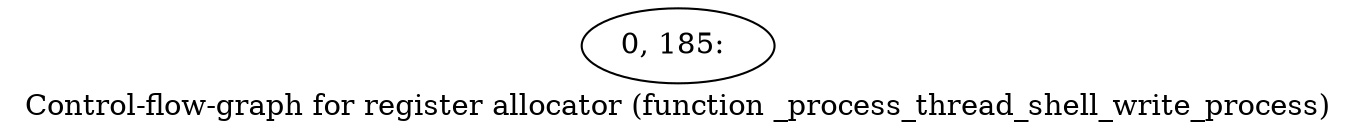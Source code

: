 digraph G {
graph [label="Control-flow-graph for register allocator (function _process_thread_shell_write_process)"]
0[label="0, 185: "];
}

